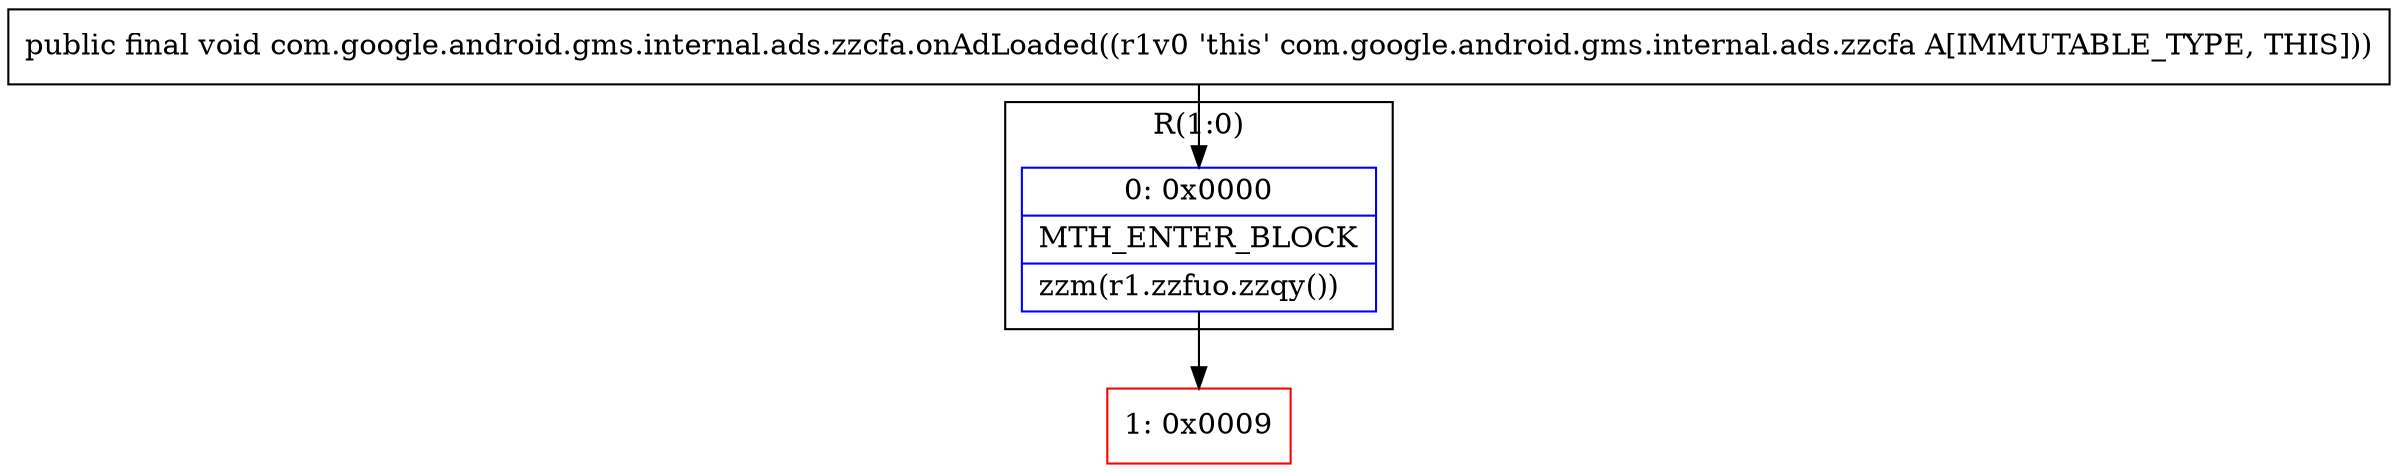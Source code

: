 digraph "CFG forcom.google.android.gms.internal.ads.zzcfa.onAdLoaded()V" {
subgraph cluster_Region_190350395 {
label = "R(1:0)";
node [shape=record,color=blue];
Node_0 [shape=record,label="{0\:\ 0x0000|MTH_ENTER_BLOCK\l|zzm(r1.zzfuo.zzqy())\l}"];
}
Node_1 [shape=record,color=red,label="{1\:\ 0x0009}"];
MethodNode[shape=record,label="{public final void com.google.android.gms.internal.ads.zzcfa.onAdLoaded((r1v0 'this' com.google.android.gms.internal.ads.zzcfa A[IMMUTABLE_TYPE, THIS])) }"];
MethodNode -> Node_0;
Node_0 -> Node_1;
}

